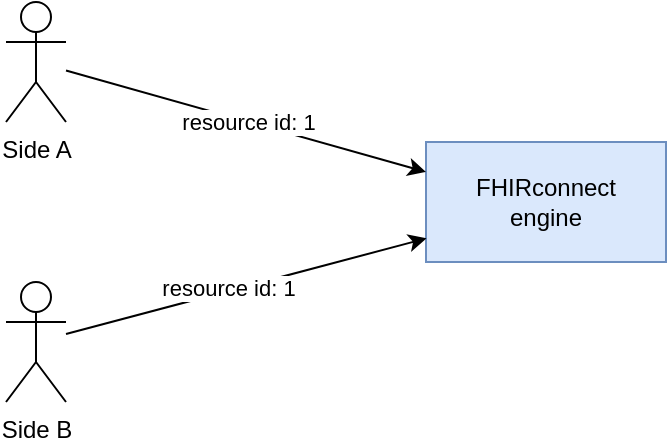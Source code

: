 <mxfile version="21.2.1" type="device">
  <diagram name="Seite-1" id="bq5UnVsGW_KS63_D8hLe">
    <mxGraphModel dx="627" dy="679" grid="1" gridSize="10" guides="1" tooltips="1" connect="1" arrows="1" fold="1" page="1" pageScale="1" pageWidth="827" pageHeight="1169" math="0" shadow="0">
      <root>
        <mxCell id="0" />
        <mxCell id="1" parent="0" />
        <mxCell id="ppidXkAp-iqCZS0UZyD8-1" value="Side A" style="shape=umlActor;verticalLabelPosition=bottom;verticalAlign=top;html=1;outlineConnect=0;" vertex="1" parent="1">
          <mxGeometry x="150" y="210" width="30" height="60" as="geometry" />
        </mxCell>
        <mxCell id="ppidXkAp-iqCZS0UZyD8-2" value="Side B" style="shape=umlActor;verticalLabelPosition=bottom;verticalAlign=top;html=1;outlineConnect=0;" vertex="1" parent="1">
          <mxGeometry x="150" y="350" width="30" height="60" as="geometry" />
        </mxCell>
        <mxCell id="ppidXkAp-iqCZS0UZyD8-6" value="FHIRconnect &lt;br&gt;engine" style="rounded=0;whiteSpace=wrap;html=1;fillColor=#dae8fc;strokeColor=#6c8ebf;" vertex="1" parent="1">
          <mxGeometry x="360" y="280" width="120" height="60" as="geometry" />
        </mxCell>
        <mxCell id="ppidXkAp-iqCZS0UZyD8-7" value="" style="endArrow=classic;html=1;rounded=0;entryX=0;entryY=0.25;entryDx=0;entryDy=0;" edge="1" parent="1" source="ppidXkAp-iqCZS0UZyD8-1" target="ppidXkAp-iqCZS0UZyD8-6">
          <mxGeometry width="50" height="50" relative="1" as="geometry">
            <mxPoint x="250" y="270" as="sourcePoint" />
            <mxPoint x="300" y="220" as="targetPoint" />
          </mxGeometry>
        </mxCell>
        <mxCell id="ppidXkAp-iqCZS0UZyD8-8" value="" style="endArrow=classic;html=1;rounded=0;entryX=0.002;entryY=0.803;entryDx=0;entryDy=0;entryPerimeter=0;" edge="1" parent="1" source="ppidXkAp-iqCZS0UZyD8-2" target="ppidXkAp-iqCZS0UZyD8-6">
          <mxGeometry width="50" height="50" relative="1" as="geometry">
            <mxPoint x="260" y="430" as="sourcePoint" />
            <mxPoint x="310" y="380" as="targetPoint" />
          </mxGeometry>
        </mxCell>
        <mxCell id="ppidXkAp-iqCZS0UZyD8-10" value="resource id: 1" style="edgeLabel;html=1;align=center;verticalAlign=middle;resizable=0;points=[];" vertex="1" connectable="0" parent="ppidXkAp-iqCZS0UZyD8-8">
          <mxGeometry x="-0.101" y="2" relative="1" as="geometry">
            <mxPoint as="offset" />
          </mxGeometry>
        </mxCell>
        <mxCell id="ppidXkAp-iqCZS0UZyD8-11" value="resource id: 1" style="edgeLabel;html=1;align=center;verticalAlign=middle;resizable=0;points=[];" vertex="1" connectable="0" parent="1">
          <mxGeometry x="270.676" y="269.997" as="geometry" />
        </mxCell>
      </root>
    </mxGraphModel>
  </diagram>
</mxfile>
